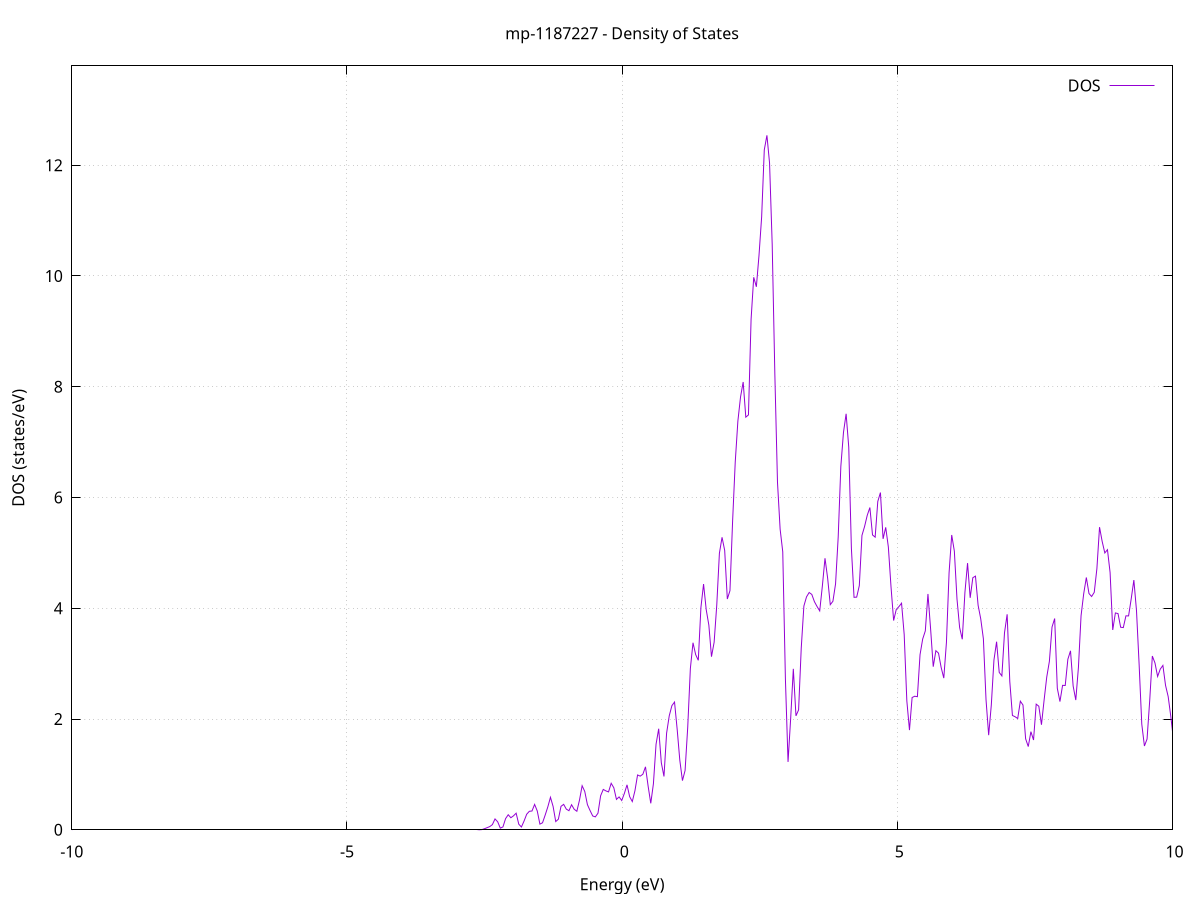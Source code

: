 set title 'mp-1187227 - Density of States'
set xlabel 'Energy (eV)'
set ylabel 'DOS (states/eV)'
set grid
set xrange [-10:10]
set yrange [0:13.794]
set xzeroaxis lt -1
set terminal png size 800,600
set output 'mp-1187227_dos_gnuplot.png'
plot '-' using 1:2 with lines title 'DOS'
-68.742700 0.000000
-68.694800 0.000000
-68.646800 0.000000
-68.598800 0.000000
-68.550900 0.000000
-68.502900 0.000000
-68.454900 0.000000
-68.407000 0.000000
-68.359000 0.000000
-68.311000 0.000000
-68.263100 0.000000
-68.215100 0.000000
-68.167100 0.000000
-68.119200 0.000000
-68.071200 0.000000
-68.023300 0.000000
-67.975300 0.000000
-67.927300 0.000000
-67.879400 0.000000
-67.831400 0.000000
-67.783400 0.000000
-67.735500 0.000000
-67.687500 0.000000
-67.639500 0.000000
-67.591600 0.000000
-67.543600 0.000000
-67.495600 0.000000
-67.447700 0.000000
-67.399700 0.000000
-67.351700 0.000000
-67.303800 0.000000
-67.255800 0.000000
-67.207800 0.000000
-67.159900 0.000000
-67.111900 0.000000
-67.063900 0.000000
-67.016000 0.000000
-66.968000 0.000000
-66.920000 0.000000
-66.872100 0.000000
-66.824100 0.000000
-66.776100 0.000000
-66.728200 0.000000
-66.680200 0.000000
-66.632200 0.000000
-66.584300 0.000000
-66.536300 0.000000
-66.488300 0.000000
-66.440400 0.000000
-66.392400 0.000000
-66.344400 0.000000
-66.296500 0.000000
-66.248500 0.000000
-66.200500 0.000000
-66.152600 0.000000
-66.104600 0.000000
-66.056600 0.000000
-66.008700 0.000000
-65.960700 0.000000
-65.912700 0.000000
-65.864800 0.000000
-65.816800 0.000000
-65.768800 0.000000
-65.720900 0.000000
-65.672900 0.000000
-65.625000 0.000000
-65.577000 0.000000
-65.529000 0.000000
-65.481100 0.000000
-65.433100 0.000000
-65.385100 0.000000
-65.337200 0.000000
-65.289200 0.000000
-65.241200 0.000000
-65.193300 0.000000
-65.145300 0.000000
-65.097300 0.000000
-65.049400 0.000000
-65.001400 0.000000
-64.953400 0.000000
-64.905500 0.000000
-64.857500 0.000000
-64.809500 0.000000
-64.761600 0.000000
-64.713600 0.000000
-64.665600 0.000000
-64.617700 0.000000
-64.569700 0.000000
-64.521700 0.003200
-64.473800 0.386700
-64.425800 8.649300
-64.377800 39.810000
-64.329900 48.808800
-64.281900 23.308900
-64.233900 3.963700
-64.186000 0.157100
-64.138000 0.001200
-64.090000 0.000000
-64.042100 0.000000
-63.994100 0.000000
-63.946100 0.000000
-63.898200 0.000000
-63.850200 0.000000
-63.802200 0.000000
-63.754300 0.000000
-63.706300 0.000000
-63.658300 0.000000
-63.610400 0.000000
-63.562400 0.000000
-63.514400 0.000000
-63.466500 0.000000
-63.418500 0.000000
-63.370600 0.000000
-63.322600 0.000000
-63.274600 0.000000
-63.226700 0.000000
-63.178700 0.000000
-63.130700 0.000000
-63.082800 0.000000
-63.034800 0.000000
-62.986800 0.000000
-62.938900 0.000000
-62.890900 0.000000
-62.842900 0.000000
-62.795000 0.000000
-62.747000 0.000000
-62.699000 0.000000
-62.651100 0.000000
-62.603100 0.000000
-62.555100 0.000000
-62.507200 0.000000
-62.459200 0.000000
-62.411200 0.000000
-62.363300 0.000000
-62.315300 0.000000
-62.267300 0.000000
-62.219400 0.000000
-62.171400 0.000000
-62.123400 0.000000
-62.075500 0.000000
-62.027500 0.000000
-61.979500 0.000000
-61.931600 0.000000
-61.883600 0.000000
-61.835600 0.000000
-61.787700 0.000000
-61.739700 0.000000
-61.691700 0.000000
-61.643800 0.000000
-61.595800 0.000000
-61.547800 0.000000
-61.499900 0.000000
-61.451900 0.000000
-61.403900 0.000000
-61.356000 0.000000
-61.308000 0.000000
-61.260000 0.000000
-61.212100 0.000000
-61.164100 0.000000
-61.116100 0.000000
-61.068200 0.000000
-61.020200 0.000000
-60.972300 0.000000
-60.924300 0.000000
-60.876300 0.000000
-60.828400 0.000000
-60.780400 0.000000
-60.732400 0.000000
-60.684500 0.000000
-60.636500 0.000000
-60.588500 0.000000
-60.540600 0.000000
-60.492600 0.000000
-60.444600 0.000000
-60.396700 0.000000
-60.348700 0.000000
-60.300700 0.000000
-60.252800 0.000000
-60.204800 0.000000
-60.156800 0.000000
-60.108900 0.000000
-60.060900 0.000000
-60.012900 0.000000
-59.965000 0.000000
-59.917000 0.000000
-59.869000 0.000000
-59.821100 0.000000
-59.773100 0.000000
-59.725100 0.000000
-59.677200 0.000000
-59.629200 0.000000
-59.581200 0.000000
-59.533300 0.000000
-59.485300 0.000000
-59.437300 0.000000
-59.389400 0.000000
-59.341400 0.000000
-59.293400 0.000000
-59.245500 0.000000
-59.197500 0.000000
-59.149500 0.000000
-59.101600 0.000000
-59.053600 0.000000
-59.005600 0.000000
-58.957700 0.000000
-58.909700 0.000000
-58.861700 0.000000
-58.813800 0.000000
-58.765800 0.000000
-58.717900 0.000000
-58.669900 0.000000
-58.621900 0.000000
-58.574000 0.000000
-58.526000 0.000000
-58.478000 0.000000
-58.430100 0.000000
-58.382100 0.000000
-58.334100 0.000000
-58.286200 0.000000
-58.238200 0.000000
-58.190200 0.000000
-58.142300 0.000000
-58.094300 0.000000
-58.046300 0.000000
-57.998400 0.000000
-57.950400 0.000000
-57.902400 0.000000
-57.854500 0.000000
-57.806500 0.000000
-57.758500 0.000000
-57.710600 0.000000
-57.662600 0.000000
-57.614600 0.000000
-57.566700 0.000000
-57.518700 0.000000
-57.470700 0.000000
-57.422800 0.000000
-57.374800 0.000000
-57.326800 0.000000
-57.278900 0.000000
-57.230900 0.000000
-57.182900 0.000000
-57.135000 0.000000
-57.087000 0.000000
-57.039000 0.000000
-56.991100 0.000000
-56.943100 0.000000
-56.895100 0.000000
-56.847200 0.000000
-56.799200 0.000000
-56.751200 0.000000
-56.703300 0.000000
-56.655300 0.000000
-56.607300 0.000000
-56.559400 0.000000
-56.511400 0.000000
-56.463500 0.000000
-56.415500 0.000000
-56.367500 0.000000
-56.319600 0.000000
-56.271600 0.000000
-56.223600 0.000000
-56.175700 0.000000
-56.127700 0.000000
-56.079700 0.000000
-56.031800 0.000000
-55.983800 0.000000
-55.935800 0.000000
-55.887900 0.000000
-55.839900 0.000000
-55.791900 0.000000
-55.744000 0.000000
-55.696000 0.000000
-55.648000 0.000000
-55.600100 0.000000
-55.552100 0.000000
-55.504100 0.000000
-55.456200 0.000000
-55.408200 0.000000
-55.360200 0.000000
-55.312300 0.000000
-55.264300 0.000000
-55.216300 0.000000
-55.168400 0.000000
-55.120400 0.000000
-55.072400 0.000000
-55.024500 0.000000
-54.976500 0.000000
-54.928500 0.000000
-54.880600 0.000000
-54.832600 0.000000
-54.784600 0.000000
-54.736700 0.000000
-54.688700 0.000000
-54.640700 0.000000
-54.592800 0.000000
-54.544800 0.000000
-54.496800 0.000000
-54.448900 0.000000
-54.400900 0.000000
-54.352900 0.000000
-54.305000 0.000000
-54.257000 0.000000
-54.209000 0.000000
-54.161100 0.000000
-54.113100 0.000000
-54.065200 0.000000
-54.017200 0.000000
-53.969200 0.000000
-53.921300 0.000000
-53.873300 0.000000
-53.825300 0.000000
-53.777400 0.000000
-53.729400 0.000000
-53.681400 0.000000
-53.633500 0.000000
-53.585500 0.000000
-53.537500 0.000000
-53.489600 0.000000
-53.441600 0.000000
-53.393600 0.000000
-53.345700 0.000000
-53.297700 0.000000
-53.249700 0.000000
-53.201800 0.000000
-53.153800 0.000000
-53.105800 0.000000
-53.057900 0.000000
-53.009900 0.000000
-52.961900 0.000000
-52.914000 0.000000
-52.866000 0.000000
-52.818000 0.000000
-52.770100 0.000000
-52.722100 0.000000
-52.674100 0.000000
-52.626200 0.000000
-52.578200 0.000000
-52.530200 0.000000
-52.482300 0.000000
-52.434300 0.000000
-52.386300 0.000000
-52.338400 0.000000
-52.290400 0.000000
-52.242400 0.000000
-52.194500 0.000000
-52.146500 0.000000
-52.098500 0.000000
-52.050600 0.000000
-52.002600 0.000000
-51.954600 0.000000
-51.906700 0.000000
-51.858700 0.000000
-51.810800 0.000000
-51.762800 0.000000
-51.714800 0.000000
-51.666900 0.000000
-51.618900 0.000000
-51.570900 0.000000
-51.523000 0.000000
-51.475000 0.000000
-51.427000 0.000000
-51.379100 0.000000
-51.331100 0.000000
-51.283100 0.000000
-51.235200 0.000000
-51.187200 0.000000
-51.139200 0.000000
-51.091300 0.000000
-51.043300 0.000000
-50.995300 0.000000
-50.947400 0.000000
-50.899400 0.000000
-50.851400 0.000000
-50.803500 0.000000
-50.755500 0.000000
-50.707500 0.000000
-50.659600 0.000000
-50.611600 0.000000
-50.563600 0.000000
-50.515700 0.000000
-50.467700 0.000000
-50.419700 0.000000
-50.371800 0.000000
-50.323800 0.000000
-50.275800 0.000000
-50.227900 0.000000
-50.179900 0.000000
-50.131900 0.000000
-50.084000 0.000000
-50.036000 0.000000
-49.988000 0.000000
-49.940100 0.000000
-49.892100 0.000000
-49.844100 0.000000
-49.796200 0.000000
-49.748200 0.000000
-49.700200 0.000000
-49.652300 0.000000
-49.604300 0.000000
-49.556300 0.000000
-49.508400 0.000000
-49.460400 0.000000
-49.412500 0.000000
-49.364500 0.000000
-49.316500 0.000000
-49.268600 0.000000
-49.220600 0.000000
-49.172600 0.000000
-49.124700 0.000000
-49.076700 0.000000
-49.028700 0.000000
-48.980800 0.000000
-48.932800 0.000000
-48.884800 0.000000
-48.836900 0.000000
-48.788900 0.000000
-48.740900 0.000000
-48.693000 0.000000
-48.645000 0.000000
-48.597000 0.000000
-48.549100 0.000000
-48.501100 0.000000
-48.453100 0.000000
-48.405200 0.000000
-48.357200 0.000000
-48.309200 0.000000
-48.261300 0.000000
-48.213300 0.000000
-48.165300 0.000000
-48.117400 0.000000
-48.069400 0.000000
-48.021400 0.000000
-47.973500 0.000000
-47.925500 0.000000
-47.877500 0.000000
-47.829600 0.000000
-47.781600 0.000000
-47.733600 0.000000
-47.685700 0.000000
-47.637700 0.000000
-47.589700 0.000000
-47.541800 0.000000
-47.493800 0.000000
-47.445800 0.000000
-47.397900 0.000000
-47.349900 0.000000
-47.301900 0.000000
-47.254000 0.000000
-47.206000 0.000000
-47.158100 0.000000
-47.110100 0.000000
-47.062100 0.000000
-47.014200 0.000000
-46.966200 0.000000
-46.918200 0.000000
-46.870300 0.000000
-46.822300 0.000000
-46.774300 0.000000
-46.726400 0.000000
-46.678400 0.000000
-46.630400 0.000000
-46.582500 0.000000
-46.534500 0.000000
-46.486500 0.000000
-46.438600 0.000000
-46.390600 0.000000
-46.342600 0.000000
-46.294700 0.000000
-46.246700 0.000000
-46.198700 0.000000
-46.150800 0.000000
-46.102800 0.000000
-46.054800 0.000000
-46.006900 0.000000
-45.958900 0.000000
-45.910900 0.000000
-45.863000 0.000000
-45.815000 0.000000
-45.767000 0.000000
-45.719100 0.000000
-45.671100 0.000000
-45.623100 0.000000
-45.575200 0.000000
-45.527200 0.000000
-45.479200 0.000000
-45.431300 0.000000
-45.383300 0.000000
-45.335300 0.000000
-45.287400 0.000000
-45.239400 0.000000
-45.191400 0.000000
-45.143500 0.000000
-45.095500 0.000000
-45.047500 0.000000
-44.999600 0.000000
-44.951600 0.000000
-44.903600 0.000000
-44.855700 0.000000
-44.807700 0.000000
-44.759800 0.000000
-44.711800 0.000000
-44.663800 0.000000
-44.615900 0.000000
-44.567900 0.000000
-44.519900 0.000000
-44.472000 0.000000
-44.424000 0.000000
-44.376000 0.000000
-44.328100 0.000000
-44.280100 0.000000
-44.232100 0.000000
-44.184200 0.000000
-44.136200 0.000000
-44.088200 0.000000
-44.040300 0.000000
-43.992300 0.000000
-43.944300 0.000000
-43.896400 0.000000
-43.848400 0.000000
-43.800400 0.000000
-43.752500 0.000000
-43.704500 0.000000
-43.656500 0.000000
-43.608600 0.000000
-43.560600 0.000000
-43.512600 0.000000
-43.464700 0.000000
-43.416700 0.000000
-43.368700 0.000000
-43.320800 0.000000
-43.272800 0.000000
-43.224800 0.000000
-43.176900 0.000000
-43.128900 0.000000
-43.080900 0.000000
-43.033000 0.000000
-42.985000 0.000000
-42.937000 0.000000
-42.889100 0.000000
-42.841100 0.000000
-42.793100 0.000000
-42.745200 0.000000
-42.697200 0.000000
-42.649200 0.000000
-42.601300 0.000000
-42.553300 0.000000
-42.505400 0.000000
-42.457400 0.000000
-42.409400 0.000000
-42.361500 0.000000
-42.313500 0.000000
-42.265500 0.000000
-42.217600 0.000000
-42.169600 0.000000
-42.121600 0.000000
-42.073700 0.000000
-42.025700 0.000000
-41.977700 0.000000
-41.929800 0.000000
-41.881800 0.000000
-41.833800 0.000000
-41.785900 0.000000
-41.737900 0.000000
-41.689900 0.000000
-41.642000 0.000000
-41.594000 0.000000
-41.546000 0.000000
-41.498100 0.000000
-41.450100 0.000000
-41.402100 0.000000
-41.354200 0.000000
-41.306200 0.000000
-41.258200 0.000000
-41.210300 0.000000
-41.162300 0.000000
-41.114300 0.000000
-41.066400 0.000000
-41.018400 0.000000
-40.970400 0.000000
-40.922500 0.000000
-40.874500 0.000000
-40.826500 0.000000
-40.778600 0.000000
-40.730600 0.000000
-40.682600 0.000000
-40.634700 0.000000
-40.586700 0.000000
-40.538700 0.000000
-40.490800 0.000000
-40.442800 0.000000
-40.394800 0.000000
-40.346900 0.000000
-40.298900 0.000000
-40.251000 0.000000
-40.203000 0.000000
-40.155000 0.000000
-40.107100 0.000000
-40.059100 0.000000
-40.011100 0.000000
-39.963200 0.000000
-39.915200 0.000000
-39.867200 0.000000
-39.819300 0.000000
-39.771300 0.000000
-39.723300 0.000000
-39.675400 0.000000
-39.627400 0.000000
-39.579400 0.000000
-39.531500 0.000000
-39.483500 0.000000
-39.435500 0.000000
-39.387600 0.000000
-39.339600 0.000000
-39.291600 0.000000
-39.243700 0.000000
-39.195700 0.000000
-39.147700 0.000000
-39.099800 0.000000
-39.051800 0.000000
-39.003800 0.000000
-38.955900 0.000000
-38.907900 0.000000
-38.859900 0.000000
-38.812000 0.000000
-38.764000 0.000000
-38.716000 0.000000
-38.668100 0.000000
-38.620100 0.000000
-38.572100 0.000000
-38.524200 0.000000
-38.476200 0.000000
-38.428200 0.000000
-38.380300 0.000000
-38.332300 0.000000
-38.284300 0.000000
-38.236400 0.000000
-38.188400 0.000000
-38.140400 0.000000
-38.092500 0.000000
-38.044500 0.000000
-37.996500 0.000000
-37.948600 0.000000
-37.900600 0.000000
-37.852700 0.000000
-37.804700 0.000000
-37.756700 0.000000
-37.708800 0.000000
-37.660800 0.000000
-37.612800 0.000000
-37.564900 0.000000
-37.516900 0.000000
-37.468900 0.000000
-37.421000 0.000000
-37.373000 0.000000
-37.325000 0.000000
-37.277100 0.000000
-37.229100 0.000000
-37.181100 0.000000
-37.133200 0.000000
-37.085200 0.000000
-37.037200 0.000000
-36.989300 0.000000
-36.941300 0.000000
-36.893300 0.000000
-36.845400 0.000000
-36.797400 0.000000
-36.749400 0.000000
-36.701500 0.000000
-36.653500 0.000000
-36.605500 0.000000
-36.557600 0.000000
-36.509600 0.000000
-36.461600 0.000000
-36.413700 0.000000
-36.365700 0.000000
-36.317700 0.000000
-36.269800 0.000000
-36.221800 0.000000
-36.173800 0.000000
-36.125900 0.000000
-36.077900 0.000000
-36.029900 0.000000
-35.982000 0.000000
-35.934000 0.000000
-35.886000 0.000000
-35.838100 0.000000
-35.790100 0.000000
-35.742100 0.000000
-35.694200 0.000000
-35.646200 0.000000
-35.598300 0.000000
-35.550300 0.000000
-35.502300 0.000000
-35.454400 0.000000
-35.406400 0.000000
-35.358400 0.000000
-35.310500 0.000000
-35.262500 0.000000
-35.214500 0.000000
-35.166600 0.000000
-35.118600 0.000000
-35.070600 0.000000
-35.022700 0.000000
-34.974700 0.000000
-34.926700 0.000000
-34.878800 0.000000
-34.830800 0.000000
-34.782800 0.000000
-34.734900 0.000000
-34.686900 0.000000
-34.638900 0.000000
-34.591000 0.000000
-34.543000 0.000000
-34.495000 0.000000
-34.447100 0.000000
-34.399100 0.000000
-34.351100 0.000000
-34.303200 0.000000
-34.255200 0.000000
-34.207200 0.000000
-34.159300 0.000000
-34.111300 0.000000
-34.063300 0.000000
-34.015400 0.000000
-33.967400 0.000000
-33.919400 0.000000
-33.871500 0.000000
-33.823500 0.000000
-33.775500 0.000000
-33.727600 0.000000
-33.679600 0.000000
-33.631600 0.000000
-33.583700 0.000000
-33.535700 0.000000
-33.487700 0.000000
-33.439800 0.000000
-33.391800 0.000000
-33.343800 0.000000
-33.295900 0.000000
-33.247900 0.000000
-33.200000 0.000000
-33.152000 0.000000
-33.104000 0.000000
-33.056100 0.000000
-33.008100 0.000000
-32.960100 0.000000
-32.912200 0.000000
-32.864200 0.000000
-32.816200 0.000000
-32.768300 0.000000
-32.720300 0.000000
-32.672300 0.000000
-32.624400 0.000000
-32.576400 0.000000
-32.528400 0.000000
-32.480500 0.000000
-32.432500 0.000000
-32.384500 0.000000
-32.336600 0.000000
-32.288600 0.000000
-32.240600 0.000000
-32.192700 0.000000
-32.144700 0.000000
-32.096700 0.000000
-32.048800 0.000000
-32.000800 0.000000
-31.952800 0.000000
-31.904900 0.000000
-31.856900 0.000000
-31.808900 0.000000
-31.761000 0.000000
-31.713000 0.000000
-31.665000 0.000000
-31.617100 0.000000
-31.569100 0.000000
-31.521100 0.000000
-31.473200 0.000000
-31.425200 0.000000
-31.377200 0.000000
-31.329300 0.000000
-31.281300 0.000000
-31.233300 0.000000
-31.185400 0.000000
-31.137400 0.000000
-31.089400 0.000000
-31.041500 0.000000
-30.993500 0.000000
-30.945600 0.000000
-30.897600 0.000000
-30.849600 0.000000
-30.801700 0.000000
-30.753700 0.000000
-30.705700 0.000000
-30.657800 0.000000
-30.609800 0.000000
-30.561800 0.000000
-30.513900 0.000000
-30.465900 0.000000
-30.417900 0.000000
-30.370000 0.000000
-30.322000 0.000000
-30.274000 0.000000
-30.226100 0.000000
-30.178100 0.000000
-30.130100 0.000000
-30.082200 0.000000
-30.034200 0.000000
-29.986200 0.000000
-29.938300 0.000000
-29.890300 0.000000
-29.842300 0.000000
-29.794400 0.000000
-29.746400 0.000000
-29.698400 0.000000
-29.650500 0.000000
-29.602500 0.000000
-29.554500 0.000000
-29.506600 0.000000
-29.458600 0.000000
-29.410600 0.000000
-29.362700 0.000000
-29.314700 0.000000
-29.266700 0.000000
-29.218800 0.000000
-29.170800 0.000000
-29.122800 0.000000
-29.074900 0.000000
-29.026900 0.000000
-28.978900 0.000000
-28.931000 0.000000
-28.883000 0.000100
-28.835000 0.008400
-28.787100 0.212300
-28.739100 1.373700
-28.691200 3.381800
-28.643200 6.523000
-28.595200 12.697000
-28.547300 18.448000
-28.499300 21.001200
-28.451300 20.809800
-28.403400 20.016400
-28.355400 16.835500
-28.307400 12.078600
-28.259500 11.023700
-28.211500 12.271200
-28.163500 14.464200
-28.115600 17.057900
-28.067600 17.947600
-28.019600 17.402500
-27.971700 18.137700
-27.923700 18.493500
-27.875700 15.213800
-27.827800 12.548300
-27.779800 14.459000
-27.731800 17.747800
-27.683900 24.023900
-27.635900 21.439100
-27.587900 8.392500
-27.540000 1.207900
-27.492000 0.049100
-27.444000 0.000400
-27.396100 0.000000
-27.348100 0.000000
-27.300100 0.000000
-27.252200 0.000000
-27.204200 0.000000
-27.156200 0.000000
-27.108300 0.000000
-27.060300 0.000000
-27.012300 0.000000
-26.964400 0.000000
-26.916400 0.000000
-26.868400 0.000000
-26.820500 0.000000
-26.772500 0.000000
-26.724500 0.000000
-26.676600 0.000000
-26.628600 0.000000
-26.580600 0.000000
-26.532700 0.000000
-26.484700 0.000000
-26.436700 0.000000
-26.388800 0.000000
-26.340800 0.000000
-26.292900 0.000000
-26.244900 0.000000
-26.196900 0.000000
-26.149000 0.000000
-26.101000 0.000000
-26.053000 0.000000
-26.005100 0.000000
-25.957100 0.000000
-25.909100 0.000000
-25.861200 0.000000
-25.813200 0.000000
-25.765200 0.000000
-25.717300 0.000000
-25.669300 0.000000
-25.621300 0.000000
-25.573400 0.000000
-25.525400 0.000000
-25.477400 0.000000
-25.429500 0.000000
-25.381500 0.000000
-25.333500 0.000000
-25.285600 0.000000
-25.237600 0.000000
-25.189600 0.000000
-25.141700 0.000000
-25.093700 0.000000
-25.045700 0.000000
-24.997800 0.000000
-24.949800 0.000000
-24.901800 0.000000
-24.853900 0.000000
-24.805900 0.000000
-24.757900 0.000000
-24.710000 0.000000
-24.662000 0.000000
-24.614000 0.000000
-24.566100 0.000000
-24.518100 0.000000
-24.470100 0.000000
-24.422200 0.000000
-24.374200 0.000000
-24.326200 0.000000
-24.278300 0.000000
-24.230300 0.000000
-24.182300 0.000000
-24.134400 0.000000
-24.086400 0.000000
-24.038500 0.000000
-23.990500 0.000000
-23.942500 0.000000
-23.894600 0.000000
-23.846600 0.000000
-23.798600 0.000000
-23.750700 0.000000
-23.702700 0.000000
-23.654700 0.000000
-23.606800 0.000000
-23.558800 0.000000
-23.510800 0.000000
-23.462900 0.000000
-23.414900 0.000000
-23.366900 0.000000
-23.319000 0.000000
-23.271000 0.000000
-23.223000 0.000000
-23.175100 0.000000
-23.127100 0.000000
-23.079100 0.000000
-23.031200 0.000000
-22.983200 0.000000
-22.935200 0.000000
-22.887300 0.000000
-22.839300 0.000000
-22.791300 0.000000
-22.743400 0.000000
-22.695400 0.000000
-22.647400 0.000000
-22.599500 0.000000
-22.551500 0.000000
-22.503500 0.000000
-22.455600 0.000000
-22.407600 0.000000
-22.359600 0.000000
-22.311700 0.000000
-22.263700 0.000000
-22.215700 0.000000
-22.167800 0.000000
-22.119800 0.000000
-22.071800 0.000000
-22.023900 0.000000
-21.975900 0.000000
-21.927900 0.000000
-21.880000 0.000000
-21.832000 0.000000
-21.784000 0.000000
-21.736100 0.000000
-21.688100 0.000000
-21.640200 0.000000
-21.592200 0.000000
-21.544200 0.000000
-21.496300 0.000000
-21.448300 0.000000
-21.400300 0.000000
-21.352400 0.000000
-21.304400 0.000000
-21.256400 0.000000
-21.208500 0.000000
-21.160500 0.000000
-21.112500 0.000000
-21.064600 0.000000
-21.016600 0.000000
-20.968600 0.000000
-20.920700 0.000000
-20.872700 0.000000
-20.824700 0.000000
-20.776800 0.000000
-20.728800 0.000000
-20.680800 0.000000
-20.632900 0.000000
-20.584900 0.000000
-20.536900 0.000000
-20.489000 0.000000
-20.441000 0.000000
-20.393000 0.000000
-20.345100 0.000000
-20.297100 0.000000
-20.249100 0.000000
-20.201200 0.000000
-20.153200 0.000000
-20.105200 0.000000
-20.057300 0.000000
-20.009300 0.000000
-19.961300 0.000000
-19.913400 0.000000
-19.865400 0.000000
-19.817400 0.000000
-19.769500 0.000000
-19.721500 0.000000
-19.673500 0.000000
-19.625600 0.000000
-19.577600 0.000000
-19.529600 0.000000
-19.481700 0.000000
-19.433700 0.000000
-19.385800 0.000000
-19.337800 0.000000
-19.289800 0.000000
-19.241900 0.000000
-19.193900 0.000000
-19.145900 0.000000
-19.098000 0.000000
-19.050000 0.000000
-19.002000 0.000000
-18.954100 0.000000
-18.906100 0.000000
-18.858100 0.000000
-18.810200 0.000000
-18.762200 0.000000
-18.714200 0.000000
-18.666300 0.000000
-18.618300 0.000000
-18.570300 0.000000
-18.522400 0.000000
-18.474400 0.000000
-18.426400 0.000000
-18.378500 0.000000
-18.330500 0.000000
-18.282500 0.000000
-18.234600 0.000000
-18.186600 0.000000
-18.138600 0.000000
-18.090700 0.000000
-18.042700 0.000000
-17.994700 0.000000
-17.946800 0.000000
-17.898800 0.000000
-17.850800 0.000000
-17.802900 0.000000
-17.754900 0.000000
-17.706900 0.000000
-17.659000 0.000000
-17.611000 0.000000
-17.563000 0.000000
-17.515100 0.000000
-17.467100 0.000000
-17.419100 0.000000
-17.371200 0.000000
-17.323200 0.000000
-17.275200 0.000000
-17.227300 0.000000
-17.179300 0.000000
-17.131300 0.000000
-17.083400 0.000000
-17.035400 0.000000
-16.987500 0.000000
-16.939500 0.000000
-16.891500 0.000000
-16.843600 0.000000
-16.795600 0.000000
-16.747600 0.000000
-16.699700 0.000000
-16.651700 0.000000
-16.603700 0.000000
-16.555800 0.000000
-16.507800 0.000000
-16.459800 0.000000
-16.411900 0.000000
-16.363900 0.000000
-16.315900 0.000000
-16.268000 0.000000
-16.220000 0.000000
-16.172000 0.000000
-16.124100 0.000000
-16.076100 0.000000
-16.028100 0.000000
-15.980200 0.000000
-15.932200 0.000000
-15.884200 0.000000
-15.836300 0.000000
-15.788300 0.000000
-15.740300 0.000000
-15.692400 0.000000
-15.644400 0.000000
-15.596400 0.000000
-15.548500 0.000000
-15.500500 0.000000
-15.452500 0.000000
-15.404600 0.000000
-15.356600 0.000000
-15.308600 0.000000
-15.260700 0.000000
-15.212700 0.000000
-15.164700 0.000000
-15.116800 0.000000
-15.068800 0.000000
-15.020800 0.000000
-14.972900 0.000000
-14.924900 0.000000
-14.876900 0.000000
-14.829000 0.000000
-14.781000 0.000000
-14.733100 0.000000
-14.685100 0.000000
-14.637100 0.000000
-14.589200 0.000000
-14.541200 0.000000
-14.493200 0.000000
-14.445300 0.000000
-14.397300 0.000000
-14.349300 0.000000
-14.301400 0.000000
-14.253400 0.000000
-14.205400 0.000000
-14.157500 0.000000
-14.109500 0.000000
-14.061500 0.000000
-14.013600 0.000000
-13.965600 0.000000
-13.917600 0.000000
-13.869700 0.000000
-13.821700 0.000000
-13.773700 0.000000
-13.725800 0.000000
-13.677800 0.000000
-13.629800 0.000000
-13.581900 0.000000
-13.533900 0.000000
-13.485900 0.000000
-13.438000 0.000000
-13.390000 0.000000
-13.342000 0.000000
-13.294100 0.000000
-13.246100 0.000000
-13.198100 0.000000
-13.150200 0.000000
-13.102200 0.000000
-13.054200 0.000000
-13.006300 0.000000
-12.958300 0.000000
-12.910300 0.000000
-12.862400 0.000000
-12.814400 0.000000
-12.766400 0.000000
-12.718500 0.000000
-12.670500 0.000000
-12.622500 0.000000
-12.574600 0.000000
-12.526600 0.000000
-12.478700 0.000000
-12.430700 0.000000
-12.382700 0.000000
-12.334800 0.000000
-12.286800 0.000000
-12.238800 0.000000
-12.190900 0.000000
-12.142900 0.000000
-12.094900 0.000000
-12.047000 0.000000
-11.999000 0.000000
-11.951000 0.000000
-11.903100 0.000000
-11.855100 0.000000
-11.807100 0.000000
-11.759200 0.000000
-11.711200 0.000000
-11.663200 0.000000
-11.615300 0.000000
-11.567300 0.000000
-11.519300 0.000000
-11.471400 0.000000
-11.423400 0.000000
-11.375400 0.000000
-11.327500 0.000000
-11.279500 0.000000
-11.231500 0.000000
-11.183600 0.000000
-11.135600 0.000000
-11.087600 0.000000
-11.039700 0.000000
-10.991700 0.000000
-10.943700 0.000000
-10.895800 0.000000
-10.847800 0.000000
-10.799800 0.000000
-10.751900 0.000000
-10.703900 0.000000
-10.655900 0.000000
-10.608000 0.000000
-10.560000 0.000000
-10.512000 0.000000
-10.464100 0.000000
-10.416100 0.000000
-10.368100 0.000000
-10.320200 0.000000
-10.272200 0.000000
-10.224200 0.000000
-10.176300 0.000000
-10.128300 0.000000
-10.080400 0.000000
-10.032400 0.000000
-9.984400 0.000000
-9.936500 0.000000
-9.888500 0.000000
-9.840500 0.000000
-9.792600 0.000000
-9.744600 0.000000
-9.696600 0.000000
-9.648700 0.000000
-9.600700 0.000000
-9.552700 0.000000
-9.504800 0.000000
-9.456800 0.000000
-9.408800 0.000000
-9.360900 0.000000
-9.312900 0.000000
-9.264900 0.000000
-9.217000 0.000000
-9.169000 0.000000
-9.121000 0.000000
-9.073100 0.000000
-9.025100 0.000000
-8.977100 0.000000
-8.929200 0.000000
-8.881200 0.000000
-8.833200 0.000000
-8.785300 0.000000
-8.737300 0.000000
-8.689300 0.000000
-8.641400 0.000000
-8.593400 0.000000
-8.545400 0.000000
-8.497500 0.000000
-8.449500 0.000000
-8.401500 0.000000
-8.353600 0.000000
-8.305600 0.000000
-8.257600 0.000000
-8.209700 0.000000
-8.161700 0.000000
-8.113700 0.000000
-8.065800 0.000000
-8.017800 0.000000
-7.969800 0.000000
-7.921900 0.000000
-7.873900 0.000000
-7.826000 0.000000
-7.778000 0.000000
-7.730000 0.000000
-7.682100 0.000000
-7.634100 0.000000
-7.586100 0.000000
-7.538200 0.000000
-7.490200 0.000000
-7.442200 0.000000
-7.394300 0.000000
-7.346300 0.000000
-7.298300 0.000000
-7.250400 0.000000
-7.202400 0.000000
-7.154400 0.000000
-7.106500 0.000000
-7.058500 0.000000
-7.010500 0.000000
-6.962600 0.000000
-6.914600 0.000000
-6.866600 0.000000
-6.818700 0.000000
-6.770700 0.000000
-6.722700 0.000000
-6.674800 0.000000
-6.626800 0.000000
-6.578800 0.000000
-6.530900 0.000000
-6.482900 0.000000
-6.434900 0.000000
-6.387000 0.000000
-6.339000 0.000000
-6.291000 0.000000
-6.243100 0.000000
-6.195100 0.000000
-6.147100 0.000000
-6.099200 0.000000
-6.051200 0.000000
-6.003200 0.000000
-5.955300 0.000000
-5.907300 0.000000
-5.859300 0.000000
-5.811400 0.000000
-5.763400 0.000000
-5.715400 0.000000
-5.667500 0.000000
-5.619500 0.000000
-5.571500 0.000000
-5.523600 0.000000
-5.475600 0.000000
-5.427700 0.000000
-5.379700 0.000000
-5.331700 0.000000
-5.283800 0.000000
-5.235800 0.000000
-5.187800 0.000000
-5.139900 0.000000
-5.091900 0.000000
-5.043900 0.000000
-4.996000 0.000000
-4.948000 0.000000
-4.900000 0.000000
-4.852100 0.000000
-4.804100 0.000000
-4.756100 0.000000
-4.708200 0.000000
-4.660200 0.000000
-4.612200 0.000000
-4.564300 0.000000
-4.516300 0.000000
-4.468300 0.000000
-4.420400 0.000000
-4.372400 0.000000
-4.324400 0.000000
-4.276500 0.000000
-4.228500 0.000000
-4.180500 0.000000
-4.132600 0.000000
-4.084600 0.000000
-4.036600 0.000000
-3.988700 0.000000
-3.940700 0.000000
-3.892700 0.000000
-3.844800 0.000000
-3.796800 0.000000
-3.748800 0.000000
-3.700900 0.000000
-3.652900 0.000000
-3.604900 0.000000
-3.557000 0.000000
-3.509000 0.000000
-3.461000 0.000000
-3.413100 0.000000
-3.365100 0.000000
-3.317100 0.000000
-3.269200 0.000000
-3.221200 0.000000
-3.173300 0.000000
-3.125300 0.000000
-3.077300 0.000000
-3.029400 0.000000
-2.981400 0.000000
-2.933400 0.000000
-2.885500 0.000000
-2.837500 0.000000
-2.789500 0.000000
-2.741600 0.000000
-2.693600 0.000000
-2.645600 0.000000
-2.597700 0.000100
-2.549700 0.003000
-2.501700 0.018900
-2.453800 0.038000
-2.405800 0.057700
-2.357800 0.092900
-2.309900 0.196100
-2.261900 0.144700
-2.213900 0.029600
-2.166000 0.051500
-2.118000 0.201400
-2.070000 0.271400
-2.022100 0.217400
-1.974100 0.251900
-1.926100 0.299600
-1.878200 0.100800
-1.830200 0.049900
-1.782200 0.157900
-1.734300 0.280900
-1.686300 0.333700
-1.638300 0.338900
-1.590400 0.457900
-1.542400 0.339700
-1.494400 0.102000
-1.446500 0.126800
-1.398500 0.265700
-1.350500 0.413200
-1.302600 0.586500
-1.254600 0.421700
-1.206600 0.148300
-1.158700 0.191600
-1.110700 0.423500
-1.062700 0.459000
-1.014800 0.372900
-0.966800 0.344600
-0.918900 0.452100
-0.870900 0.369700
-0.822900 0.334300
-0.775000 0.535900
-0.727000 0.795400
-0.679000 0.691000
-0.631100 0.454100
-0.583100 0.347700
-0.535100 0.249600
-0.487200 0.232800
-0.439200 0.299000
-0.391200 0.613200
-0.343300 0.728800
-0.295300 0.702200
-0.247300 0.683700
-0.199400 0.839500
-0.151400 0.759200
-0.103400 0.548500
-0.055500 0.593500
-0.007500 0.528800
0.040500 0.656300
0.088400 0.811500
0.136400 0.598300
0.184400 0.509600
0.232300 0.703900
0.280300 0.989800
0.328300 0.968900
0.376200 1.002700
0.424200 1.136700
0.472200 0.787200
0.520100 0.477300
0.568100 0.830600
0.616100 1.544800
0.664000 1.824500
0.712000 1.208400
0.760000 0.962700
0.807900 1.745700
0.855900 2.058500
0.903900 2.241300
0.951800 2.306300
0.999800 1.815200
1.047800 1.254700
1.095700 0.887700
1.143700 1.070700
1.191700 1.853700
1.239600 2.913100
1.287600 3.377500
1.335600 3.163800
1.383500 3.059800
1.431500 4.016300
1.479400 4.437100
1.527400 3.975600
1.575400 3.695800
1.623300 3.125500
1.671300 3.385100
1.719300 4.059300
1.767200 4.993000
1.815200 5.281200
1.863200 5.044300
1.911100 4.166800
1.959100 4.317700
2.007100 5.574100
2.055000 6.640200
2.103000 7.380400
2.151000 7.814300
2.198900 8.085400
2.246900 7.450500
2.294900 7.491400
2.342800 9.214600
2.390800 9.976700
2.438800 9.804900
2.486700 10.371700
2.534700 11.065500
2.582700 12.276100
2.630600 12.539700
2.678600 12.038100
2.726600 10.569100
2.774500 8.228800
2.822500 6.277600
2.870500 5.428800
2.918400 5.019400
2.966400 2.727500
3.014400 1.225100
3.062300 2.013400
3.110300 2.906800
3.158300 2.057000
3.206200 2.164900
3.254200 3.280100
3.302200 4.040500
3.350100 4.205700
3.398100 4.284500
3.446100 4.249800
3.494000 4.118600
3.542000 4.030900
3.590000 3.952200
3.637900 4.401200
3.685900 4.903100
3.733800 4.543700
3.781800 4.064600
3.829800 4.126200
3.877700 4.440300
3.925700 5.286400
3.973700 6.561200
4.021600 7.173800
4.069600 7.511600
4.117600 6.907100
4.165500 5.080600
4.213500 4.197400
4.261500 4.201100
4.309400 4.408200
4.357400 5.315400
4.405400 5.477700
4.453300 5.677400
4.501300 5.819100
4.549300 5.323900
4.597200 5.284000
4.645200 5.928900
4.693200 6.089000
4.741100 5.253400
4.789100 5.461200
4.837100 5.105300
4.885000 4.393100
4.933000 3.778300
4.981000 3.979100
5.028900 4.029800
5.076900 4.091200
5.124900 3.524000
5.172800 2.328400
5.220800 1.800300
5.268800 2.388400
5.316700 2.411500
5.364700 2.403100
5.412700 3.161600
5.460600 3.443800
5.508600 3.591100
5.556600 4.258400
5.604500 3.630600
5.652500 2.944800
5.700500 3.233900
5.748400 3.189500
5.796400 2.931200
5.844400 2.738600
5.892300 3.381500
5.940300 4.639400
5.988300 5.323000
6.036200 5.031500
6.084200 4.166700
6.132100 3.652000
6.180100 3.440100
6.228100 4.283800
6.276000 4.815800
6.324000 4.188500
6.372000 4.551600
6.419900 4.580300
6.467900 4.053900
6.515900 3.807400
6.563800 3.448400
6.611800 2.348700
6.659800 1.709000
6.707700 2.251700
6.755700 3.064600
6.803700 3.396200
6.851600 2.841600
6.899600 2.778300
6.947600 3.557500
6.995500 3.891000
7.043500 2.677800
7.091500 2.064100
7.139400 2.041400
7.187400 2.009100
7.235400 2.321800
7.283300 2.253000
7.331300 1.643200
7.379300 1.502500
7.427200 1.771700
7.475200 1.620800
7.523200 2.268500
7.571100 2.231100
7.619100 1.896300
7.667100 2.342600
7.715000 2.757200
7.763000 3.041100
7.811000 3.660900
7.858900 3.814700
7.906900 2.555700
7.954900 2.315000
8.002800 2.608200
8.050800 2.605300
8.098800 3.079500
8.146700 3.231300
8.194700 2.595900
8.242700 2.342400
8.290600 2.931000
8.338600 3.865500
8.386500 4.261900
8.434500 4.556000
8.482500 4.265800
8.530400 4.212400
8.578400 4.287900
8.626400 4.716500
8.674300 5.464400
8.722300 5.205500
8.770300 4.998700
8.818200 5.057500
8.866200 4.644500
8.914200 3.608100
8.962100 3.915500
9.010100 3.904000
9.058100 3.657000
9.106000 3.651400
9.154000 3.863200
9.202000 3.861900
9.249900 4.171100
9.297900 4.509500
9.345900 3.957000
9.393800 2.980200
9.441800 1.907700
9.489800 1.512700
9.537700 1.637900
9.585700 2.329100
9.633700 3.137300
9.681600 3.012200
9.729600 2.768300
9.777600 2.901100
9.825500 2.967700
9.873500 2.608300
9.921500 2.405200
9.969400 2.045500
10.017400 1.625100
10.065400 1.823500
10.113300 1.879900
10.161300 1.729600
10.209300 1.931900
10.257200 1.762400
10.305200 1.712500
10.353200 2.035000
10.401100 2.241800
10.449100 2.492100
10.497100 2.035400
10.545000 1.639000
10.593000 2.005900
10.641000 2.472800
10.688900 2.791000
10.736900 2.587500
10.784800 2.522600
10.832800 2.722900
10.880800 3.284600
10.928700 3.619400
10.976700 3.100900
11.024700 3.288800
11.072600 3.620600
11.120600 3.725700
11.168600 3.984400
11.216500 4.057200
11.264500 4.104400
11.312500 3.738500
11.360400 2.809800
11.408400 2.253100
11.456400 2.343800
11.504300 3.119400
11.552300 3.506300
11.600300 3.437300
11.648200 3.186200
11.696200 3.073500
11.744200 2.742200
11.792100 2.483700
11.840100 2.498200
11.888100 2.411900
11.936000 2.094700
11.984000 2.517200
12.032000 2.337100
12.079900 1.397000
12.127900 1.228300
12.175900 1.718000
12.223800 1.886900
12.271800 1.289100
12.319800 1.103500
12.367700 1.568700
12.415700 2.034100
12.463700 1.695700
12.511600 1.438400
12.559600 1.025300
12.607600 0.741200
12.655500 0.760500
12.703500 0.901900
12.751500 1.102900
12.799400 0.997900
12.847400 0.979200
12.895400 0.938900
12.943300 1.179700
12.991300 1.636300
13.039200 1.802400
13.087200 1.923900
13.135200 1.697200
13.183100 2.255900
13.231100 2.662200
13.279100 2.472900
13.327000 2.546800
13.375000 2.782700
13.423000 2.812200
13.470900 2.764300
13.518900 2.292700
13.566900 2.063200
13.614800 2.481700
13.662800 2.312700
13.710800 1.894800
13.758700 1.669800
13.806700 1.912200
13.854700 2.129600
13.902600 1.964700
13.950600 1.930400
13.998600 1.645600
14.046500 1.385300
14.094500 1.950600
14.142500 2.248800
14.190400 1.781400
14.238400 1.459300
14.286400 1.543800
14.334300 1.691100
14.382300 1.842700
14.430300 1.855400
14.478200 2.013900
14.526200 1.301800
14.574200 0.758200
14.622100 0.893600
14.670100 1.454900
14.718100 1.744100
14.766000 1.159500
14.814000 0.894800
14.862000 1.302700
14.909900 1.885300
14.957900 1.963100
15.005900 1.842300
15.053800 1.779000
15.101800 1.483000
15.149800 1.656800
15.197700 1.571400
15.245700 0.838700
15.293600 0.506500
15.341600 0.734300
15.389600 1.007100
15.437500 0.877500
15.485500 0.936500
15.533500 0.933400
15.581400 0.739500
15.629400 0.786400
15.677400 1.074700
15.725300 1.251900
15.773300 1.284400
15.821300 1.939100
15.869200 2.375100
15.917200 2.215300
15.965200 2.173500
16.013100 2.478300
16.061100 2.223700
16.109100 1.789300
16.157000 1.942700
16.205000 2.023400
16.253000 1.677000
16.300900 1.365100
16.348900 1.450800
16.396900 1.391000
16.444800 1.266100
16.492800 1.601500
16.540800 1.642300
16.588700 2.472300
16.636700 2.661200
16.684700 2.044100
16.732600 1.648700
16.780600 1.458800
16.828600 1.727500
16.876500 1.958400
16.924500 1.794100
16.972500 1.756300
17.020400 1.693000
17.068400 1.306200
17.116400 1.037700
17.164300 1.579300
17.212300 1.857100
17.260300 1.743800
17.308200 2.137900
17.356200 2.053900
17.404200 1.587900
17.452100 1.273200
17.500100 1.719800
17.548100 1.902700
17.596000 1.687800
17.644000 2.300300
17.691900 2.817400
17.739900 2.505500
17.787900 2.430500
17.835800 2.159400
17.883800 2.167300
17.931800 2.539300
17.979700 2.167400
18.027700 2.458900
18.075700 2.939700
18.123600 2.434200
18.171600 1.483800
18.219600 1.641300
18.267500 1.993000
18.315500 1.953900
18.363500 2.327400
18.411400 3.025600
18.459400 3.236400
18.507400 5.871200
18.555300 26.551000
18.603300 56.550000
18.651300 36.725100
18.699200 8.105000
18.747200 2.472900
18.795200 2.129800
18.843100 2.197500
18.891100 2.519800
18.939100 2.695900
18.987000 2.492500
19.035000 2.202200
19.083000 1.787200
19.130900 2.345000
19.178900 2.563100
19.226900 2.283000
19.274800 2.784800
19.322800 2.958400
19.370800 3.014600
19.418700 2.697300
19.466700 2.247000
19.514700 2.134700
19.562600 2.409100
19.610600 3.287100
19.658600 3.468100
19.706500 2.594400
19.754500 2.110500
19.802500 3.242000
19.850400 4.093500
19.898400 3.119900
19.946300 2.756600
19.994300 2.931800
20.042300 3.009300
20.090200 2.639000
20.138200 1.875700
20.186200 2.080400
20.234100 2.155900
20.282100 2.504500
20.330100 2.955400
20.378000 3.108700
20.426000 2.701100
20.474000 2.836000
20.521900 2.807900
20.569900 2.357100
20.617900 2.130800
20.665800 1.654800
20.713800 1.830600
20.761800 2.437200
20.809700 2.251200
20.857700 1.649600
20.905700 1.917700
20.953600 2.770800
21.001600 2.695300
21.049600 2.990300
21.097500 3.338900
21.145500 2.899000
21.193500 3.356200
21.241400 3.724000
21.289400 3.709300
21.337400 3.573800
21.385300 3.590900
21.433300 3.300600
21.481300 3.107900
21.529200 2.860600
21.577200 2.692100
21.625200 2.911200
21.673100 2.168100
21.721100 1.847800
21.769100 2.306300
21.817000 2.262500
21.865000 2.209600
21.913000 2.936700
21.960900 2.403400
22.008900 1.477900
22.056900 1.256900
22.104800 1.557600
22.152800 1.771100
22.200800 1.630900
22.248700 1.738500
22.296700 1.486200
22.344600 1.914400
22.392600 2.034700
22.440600 1.168900
22.488500 0.466100
22.536500 0.329300
22.584500 0.398700
22.632400 0.413600
22.680400 0.389300
22.728400 0.328600
22.776300 0.379400
22.824300 0.300900
22.872300 0.107100
22.920200 0.014600
22.968200 0.000500
23.016200 0.000000
23.064100 0.000000
23.112100 0.000000
23.160100 0.000000
23.208000 0.000000
23.256000 0.000000
23.304000 0.000000
23.351900 0.000000
23.399900 0.000000
23.447900 0.000000
23.495800 0.000000
23.543800 0.000000
23.591800 0.000000
23.639700 0.000000
23.687700 0.000000
23.735700 0.000000
23.783600 0.000000
23.831600 0.000000
23.879600 0.000000
23.927500 0.000000
23.975500 0.000000
24.023500 0.000000
24.071400 0.000000
24.119400 0.000000
24.167400 0.000000
24.215300 0.000000
24.263300 0.000000
24.311300 0.000000
24.359200 0.000000
24.407200 0.000000
24.455200 0.000000
24.503100 0.000000
24.551100 0.000000
24.599000 0.000000
24.647000 0.000000
24.695000 0.000000
24.742900 0.000000
24.790900 0.000000
24.838900 0.000000
24.886800 0.000000
24.934800 0.000000
24.982800 0.000000
25.030700 0.000000
25.078700 0.000000
25.126700 0.000000
25.174600 0.000000
25.222600 0.000000
25.270600 0.000000
25.318500 0.000000
25.366500 0.000000
25.414500 0.000000
25.462400 0.000000
25.510400 0.000000
25.558400 0.000000
25.606300 0.000000
25.654300 0.000000
25.702300 0.000000
25.750200 0.000000
25.798200 0.000000
25.846200 0.000000
25.894100 0.000000
25.942100 0.000000
25.990100 0.000000
26.038000 0.000000
26.086000 0.000000
26.134000 0.000000
26.181900 0.000000
26.229900 0.000000
26.277900 0.000000
26.325800 0.000000
26.373800 0.000000
26.421800 0.000000
26.469700 0.000000
26.517700 0.000000
26.565700 0.000000
26.613600 0.000000
26.661600 0.000000
26.709600 0.000000
26.757500 0.000000
26.805500 0.000000
26.853400 0.000000
26.901400 0.000000
26.949400 0.000000
26.997300 0.000000
27.045300 0.000000
27.093300 0.000000
27.141200 0.000000
27.189200 0.000000
e
